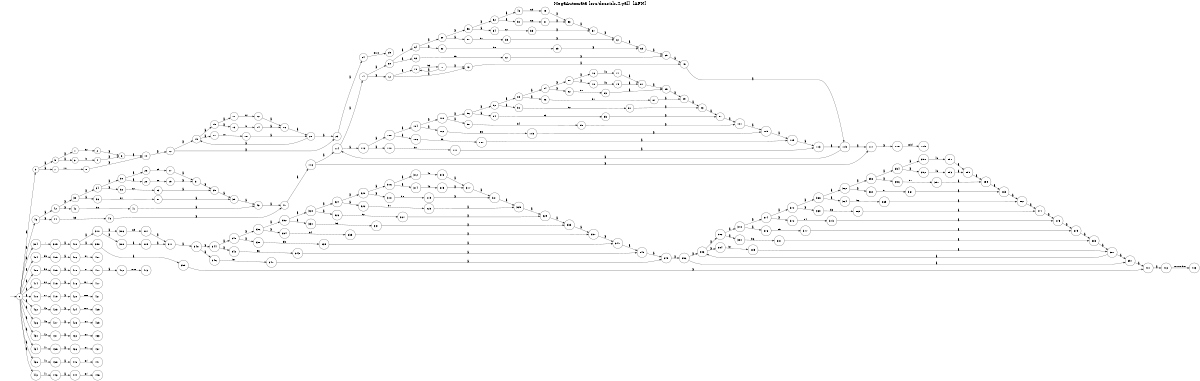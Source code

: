 digraph "Resultado Automata AFN" {
	label = "MegaAutomata [src/docs/slr-4.yal]  [AFN]"
	labelloc  =  t
	fontsize  = 25
	rankdir=LR size="8,5"
	node [shape=doublecircle]
	node [shape=circle]
	0
	node [shape=none]
	""
	""-> 0 [label=""]
	node [shape=circle]
	1 -> 2[label="32"]
	3 -> 4[label="9"]
	5 -> 1[label="€"]
	5 -> 3[label="€"]
	2 -> 6[label="€"]
	4 -> 6[label="€"]
	7 -> 8[label="10"]
	9 -> 5[label="€"]
	9 -> 7[label="€"]
	6 -> 10[label="€"]
	8 -> 10[label="€"]
	11 -> 12[label="32"]
	13 -> 14[label="9"]
	15 -> 11[label="€"]
	15 -> 13[label="€"]
	12 -> 16[label="€"]
	14 -> 16[label="€"]
	17 -> 18[label="10"]
	19 -> 15[label="€"]
	19 -> 17[label="€"]
	16 -> 20[label="€"]
	18 -> 20[label="€"]
	20 -> 19[label="€"]
	22 -> 23[label="€"]
	22 -> 19[label="€"]
	20 -> 23[label="€"]
	10 -> 22[label="€"]
	24 -> 25[label="#ws"]
	23 -> 24[label="€"]
	0 -> 9[label="€"]
	26 -> 27[label="65"]
	28 -> 29[label="66"]
	30 -> 26[label="€"]
	30 -> 28[label="€"]
	27 -> 31[label="€"]
	29 -> 31[label="€"]
	32 -> 33[label="67"]
	34 -> 30[label="€"]
	34 -> 32[label="€"]
	31 -> 35[label="€"]
	33 -> 35[label="€"]
	36 -> 37[label="97"]
	38 -> 34[label="€"]
	38 -> 36[label="€"]
	35 -> 39[label="€"]
	37 -> 39[label="€"]
	40 -> 41[label="98"]
	42 -> 38[label="€"]
	42 -> 40[label="€"]
	39 -> 43[label="€"]
	41 -> 43[label="€"]
	44 -> 45[label="99"]
	46 -> 42[label="€"]
	46 -> 44[label="€"]
	43 -> 47[label="€"]
	45 -> 47[label="€"]
	48 -> 49[label="65"]
	50 -> 51[label="66"]
	52 -> 48[label="€"]
	52 -> 50[label="€"]
	49 -> 53[label="€"]
	51 -> 53[label="€"]
	54 -> 55[label="67"]
	56 -> 52[label="€"]
	56 -> 54[label="€"]
	53 -> 57[label="€"]
	55 -> 57[label="€"]
	58 -> 59[label="97"]
	60 -> 56[label="€"]
	60 -> 58[label="€"]
	57 -> 61[label="€"]
	59 -> 61[label="€"]
	62 -> 63[label="98"]
	64 -> 60[label="€"]
	64 -> 62[label="€"]
	61 -> 65[label="€"]
	63 -> 65[label="€"]
	66 -> 67[label="99"]
	68 -> 64[label="€"]
	68 -> 66[label="€"]
	65 -> 69[label="€"]
	67 -> 69[label="€"]
	70 -> 71[label="95"]
	71 -> 70[label="€"]
	72 -> 73[label="€"]
	72 -> 70[label="€"]
	71 -> 73[label="€"]
	74 -> 68[label="€"]
	74 -> 72[label="€"]
	69 -> 75[label="€"]
	73 -> 75[label="€"]
	76 -> 77[label="48"]
	78 -> 79[label="49"]
	80 -> 76[label="€"]
	80 -> 78[label="€"]
	77 -> 81[label="€"]
	79 -> 81[label="€"]
	82 -> 83[label="50"]
	84 -> 80[label="€"]
	84 -> 82[label="€"]
	81 -> 85[label="€"]
	83 -> 85[label="€"]
	86 -> 87[label="51"]
	88 -> 84[label="€"]
	88 -> 86[label="€"]
	85 -> 89[label="€"]
	87 -> 89[label="€"]
	90 -> 91[label="52"]
	92 -> 88[label="€"]
	92 -> 90[label="€"]
	89 -> 93[label="€"]
	91 -> 93[label="€"]
	94 -> 95[label="53"]
	96 -> 92[label="€"]
	96 -> 94[label="€"]
	93 -> 97[label="€"]
	95 -> 97[label="€"]
	98 -> 99[label="54"]
	100 -> 96[label="€"]
	100 -> 98[label="€"]
	97 -> 101[label="€"]
	99 -> 101[label="€"]
	102 -> 103[label="55"]
	104 -> 100[label="€"]
	104 -> 102[label="€"]
	101 -> 105[label="€"]
	103 -> 105[label="€"]
	106 -> 107[label="56"]
	108 -> 104[label="€"]
	108 -> 106[label="€"]
	105 -> 109[label="€"]
	107 -> 109[label="€"]
	110 -> 111[label="57"]
	112 -> 108[label="€"]
	112 -> 110[label="€"]
	109 -> 113[label="€"]
	111 -> 113[label="€"]
	114 -> 74[label="€"]
	114 -> 112[label="€"]
	75 -> 115[label="€"]
	113 -> 115[label="€"]
	115 -> 114[label="€"]
	116 -> 117[label="€"]
	116 -> 114[label="€"]
	115 -> 117[label="€"]
	47 -> 116[label="€"]
	118 -> 119[label="#id"]
	117 -> 118[label="€"]
	0 -> 46[label="€"]
	304 -> 305[label="."]
	306 -> 307[label="69"]
	308 -> 309[label="€"]
	310 -> 306[label="€"]
	310 -> 308[label="€"]
	307 -> 311[label="€"]
	309 -> 311[label="€"]
	312 -> 313[label="48"]
	314 -> 315[label="49"]
	316 -> 312[label="€"]
	316 -> 314[label="€"]
	313 -> 317[label="€"]
	315 -> 317[label="€"]
	318 -> 319[label="50"]
	320 -> 316[label="€"]
	320 -> 318[label="€"]
	317 -> 321[label="€"]
	319 -> 321[label="€"]
	322 -> 323[label="51"]
	324 -> 320[label="€"]
	324 -> 322[label="€"]
	321 -> 325[label="€"]
	323 -> 325[label="€"]
	326 -> 327[label="52"]
	328 -> 324[label="€"]
	328 -> 326[label="€"]
	325 -> 329[label="€"]
	327 -> 329[label="€"]
	330 -> 331[label="53"]
	332 -> 328[label="€"]
	332 -> 330[label="€"]
	329 -> 333[label="€"]
	331 -> 333[label="€"]
	334 -> 335[label="54"]
	336 -> 332[label="€"]
	336 -> 334[label="€"]
	333 -> 337[label="€"]
	335 -> 337[label="€"]
	338 -> 339[label="55"]
	340 -> 336[label="€"]
	340 -> 338[label="€"]
	337 -> 341[label="€"]
	339 -> 341[label="€"]
	342 -> 343[label="56"]
	344 -> 340[label="€"]
	344 -> 342[label="€"]
	341 -> 345[label="€"]
	343 -> 345[label="€"]
	346 -> 347[label="57"]
	348 -> 344[label="€"]
	348 -> 346[label="€"]
	345 -> 349[label="€"]
	347 -> 349[label="€"]
	350 -> 351[label="48"]
	352 -> 353[label="49"]
	354 -> 350[label="€"]
	354 -> 352[label="€"]
	351 -> 355[label="€"]
	353 -> 355[label="€"]
	356 -> 357[label="50"]
	358 -> 354[label="€"]
	358 -> 356[label="€"]
	355 -> 359[label="€"]
	357 -> 359[label="€"]
	360 -> 361[label="51"]
	362 -> 358[label="€"]
	362 -> 360[label="€"]
	359 -> 363[label="€"]
	361 -> 363[label="€"]
	364 -> 365[label="52"]
	366 -> 362[label="€"]
	366 -> 364[label="€"]
	363 -> 367[label="€"]
	365 -> 367[label="€"]
	368 -> 369[label="53"]
	370 -> 366[label="€"]
	370 -> 368[label="€"]
	367 -> 371[label="€"]
	369 -> 371[label="€"]
	372 -> 373[label="54"]
	374 -> 370[label="€"]
	374 -> 372[label="€"]
	371 -> 375[label="€"]
	373 -> 375[label="€"]
	376 -> 377[label="55"]
	378 -> 374[label="€"]
	378 -> 376[label="€"]
	375 -> 379[label="€"]
	377 -> 379[label="€"]
	380 -> 381[label="56"]
	382 -> 378[label="€"]
	382 -> 380[label="€"]
	379 -> 383[label="€"]
	381 -> 383[label="€"]
	384 -> 385[label="57"]
	386 -> 382[label="€"]
	386 -> 384[label="€"]
	383 -> 387[label="€"]
	385 -> 387[label="€"]
	387 -> 386[label="€"]
	396 -> 397[label="€"]
	396 -> 386[label="€"]
	387 -> 397[label="€"]
	349 -> 396[label="€"]
	311 -> 348[label="€"]
	398 -> 399[label="€"]
	400 -> 310[label="€"]
	400 -> 398[label="€"]
	397 -> 401[label="€"]
	399 -> 401[label="€"]
	305 -> 400[label="€"]
	402 -> 403[label="#number"]
	401 -> 402[label="€"]
	0 -> 304[label="€"]
	404 -> 405[label="59"]
	406 -> 407[label="#;"]
	405 -> 406[label="€"]
	0 -> 404[label="€"]
	408 -> 409[label="58"]
	410 -> 411[label="61"]
	409 -> 410[label="€"]
	412 -> 413[label="#:="]
	411 -> 412[label="€"]
	0 -> 408[label="€"]
	414 -> 415[label="60"]
	416 -> 417[label="#<"]
	415 -> 416[label="€"]
	0 -> 414[label="€"]
	418 -> 419[label="61"]
	420 -> 421[label="#="]
	419 -> 420[label="€"]
	0 -> 418[label="€"]
	422 -> 423[label="43"]
	424 -> 425[label="#+"]
	423 -> 424[label="€"]
	0 -> 422[label="€"]
	426 -> 427[label="45"]
	428 -> 429[label="#-"]
	427 -> 428[label="€"]
	0 -> 426[label="€"]
	430 -> 431[label="42"]
	432 -> 433[label="#*"]
	431 -> 432[label="€"]
	0 -> 430[label="€"]
	434 -> 435[label="47"]
	436 -> 437[label="#/"]
	435 -> 436[label="€"]
	0 -> 434[label="€"]
	438 -> 439[label="40"]
	440 -> 441[label="#("]
	439 -> 440[label="€"]
	0 -> 438[label="€"]
	442 -> 443[label="41"]
	444 -> 445[label="#)"]
	443 -> 444[label="€"]
	0 -> 442[label="€"]
}